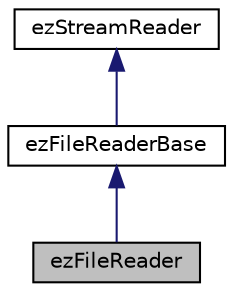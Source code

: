 digraph "ezFileReader"
{
 // LATEX_PDF_SIZE
  edge [fontname="Helvetica",fontsize="10",labelfontname="Helvetica",labelfontsize="10"];
  node [fontname="Helvetica",fontsize="10",shape=record];
  Node1 [label="ezFileReader",height=0.2,width=0.4,color="black", fillcolor="grey75", style="filled", fontcolor="black",tooltip="The default class to use to read data from a file, implements the ezStreamReader interface."];
  Node2 -> Node1 [dir="back",color="midnightblue",fontsize="10",style="solid",fontname="Helvetica"];
  Node2 [label="ezFileReaderBase",height=0.2,width=0.4,color="black", fillcolor="white", style="filled",URL="$d0/de7/classez_file_reader_base.htm",tooltip=" "];
  Node3 -> Node2 [dir="back",color="midnightblue",fontsize="10",style="solid",fontname="Helvetica"];
  Node3 [label="ezStreamReader",height=0.2,width=0.4,color="black", fillcolor="white", style="filled",URL="$d2/d19/classez_stream_reader.htm",tooltip="Interface for binary in (read) streams."];
}
